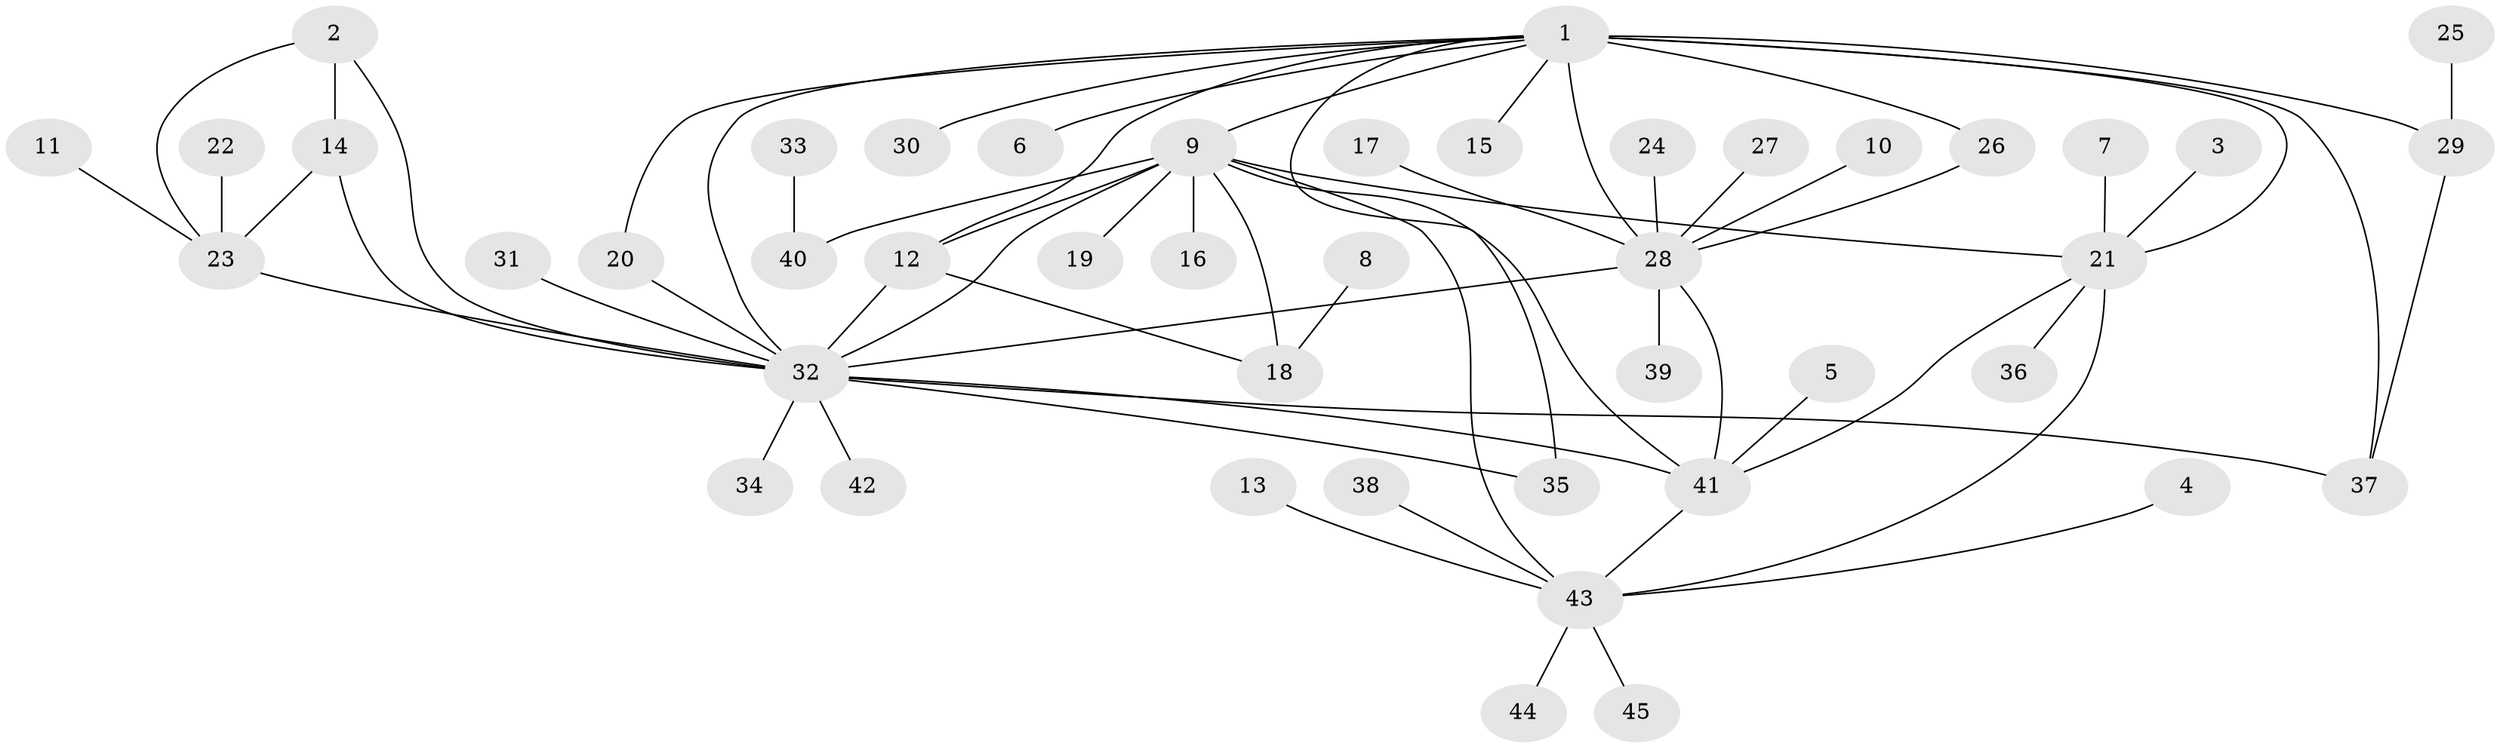 // original degree distribution, {8: 0.023255813953488372, 5: 0.09302325581395349, 7: 0.023255813953488372, 4: 0.023255813953488372, 11: 0.011627906976744186, 9: 0.011627906976744186, 10: 0.011627906976744186, 14: 0.011627906976744186, 3: 0.046511627906976744, 6: 0.023255813953488372, 2: 0.18604651162790697, 1: 0.5348837209302325}
// Generated by graph-tools (version 1.1) at 2025/26/03/09/25 03:26:44]
// undirected, 45 vertices, 63 edges
graph export_dot {
graph [start="1"]
  node [color=gray90,style=filled];
  1;
  2;
  3;
  4;
  5;
  6;
  7;
  8;
  9;
  10;
  11;
  12;
  13;
  14;
  15;
  16;
  17;
  18;
  19;
  20;
  21;
  22;
  23;
  24;
  25;
  26;
  27;
  28;
  29;
  30;
  31;
  32;
  33;
  34;
  35;
  36;
  37;
  38;
  39;
  40;
  41;
  42;
  43;
  44;
  45;
  1 -- 6 [weight=1.0];
  1 -- 9 [weight=2.0];
  1 -- 12 [weight=1.0];
  1 -- 15 [weight=1.0];
  1 -- 20 [weight=1.0];
  1 -- 21 [weight=2.0];
  1 -- 26 [weight=2.0];
  1 -- 28 [weight=2.0];
  1 -- 29 [weight=2.0];
  1 -- 30 [weight=1.0];
  1 -- 32 [weight=1.0];
  1 -- 35 [weight=1.0];
  1 -- 37 [weight=2.0];
  2 -- 14 [weight=1.0];
  2 -- 23 [weight=1.0];
  2 -- 32 [weight=1.0];
  3 -- 21 [weight=1.0];
  4 -- 43 [weight=1.0];
  5 -- 41 [weight=1.0];
  7 -- 21 [weight=1.0];
  8 -- 18 [weight=1.0];
  9 -- 12 [weight=2.0];
  9 -- 16 [weight=1.0];
  9 -- 18 [weight=2.0];
  9 -- 19 [weight=1.0];
  9 -- 21 [weight=1.0];
  9 -- 32 [weight=1.0];
  9 -- 40 [weight=1.0];
  9 -- 41 [weight=1.0];
  9 -- 43 [weight=1.0];
  10 -- 28 [weight=1.0];
  11 -- 23 [weight=1.0];
  12 -- 18 [weight=1.0];
  12 -- 32 [weight=1.0];
  13 -- 43 [weight=1.0];
  14 -- 23 [weight=1.0];
  14 -- 32 [weight=1.0];
  17 -- 28 [weight=1.0];
  20 -- 32 [weight=1.0];
  21 -- 36 [weight=1.0];
  21 -- 41 [weight=1.0];
  21 -- 43 [weight=1.0];
  22 -- 23 [weight=1.0];
  23 -- 32 [weight=1.0];
  24 -- 28 [weight=1.0];
  25 -- 29 [weight=1.0];
  26 -- 28 [weight=1.0];
  27 -- 28 [weight=1.0];
  28 -- 32 [weight=1.0];
  28 -- 39 [weight=1.0];
  28 -- 41 [weight=1.0];
  29 -- 37 [weight=1.0];
  31 -- 32 [weight=1.0];
  32 -- 34 [weight=1.0];
  32 -- 35 [weight=1.0];
  32 -- 37 [weight=1.0];
  32 -- 41 [weight=1.0];
  32 -- 42 [weight=1.0];
  33 -- 40 [weight=1.0];
  38 -- 43 [weight=1.0];
  41 -- 43 [weight=1.0];
  43 -- 44 [weight=1.0];
  43 -- 45 [weight=1.0];
}
